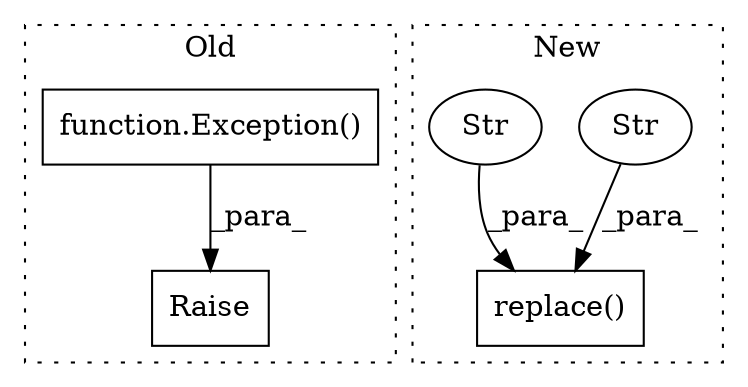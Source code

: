 digraph G {
subgraph cluster0 {
1 [label="function.Exception()" a="75" s="2265,2367" l="10,1" shape="box"];
5 [label="Raise" a="91" s="2259" l="6" shape="box"];
label = "Old";
style="dotted";
}
subgraph cluster1 {
2 [label="replace()" a="75" s="2302,2326" l="16,1" shape="box"];
3 [label="Str" a="66" s="2324" l="2" shape="ellipse"];
4 [label="Str" a="66" s="2318" l="4" shape="ellipse"];
label = "New";
style="dotted";
}
1 -> 5 [label="_para_"];
3 -> 2 [label="_para_"];
4 -> 2 [label="_para_"];
}